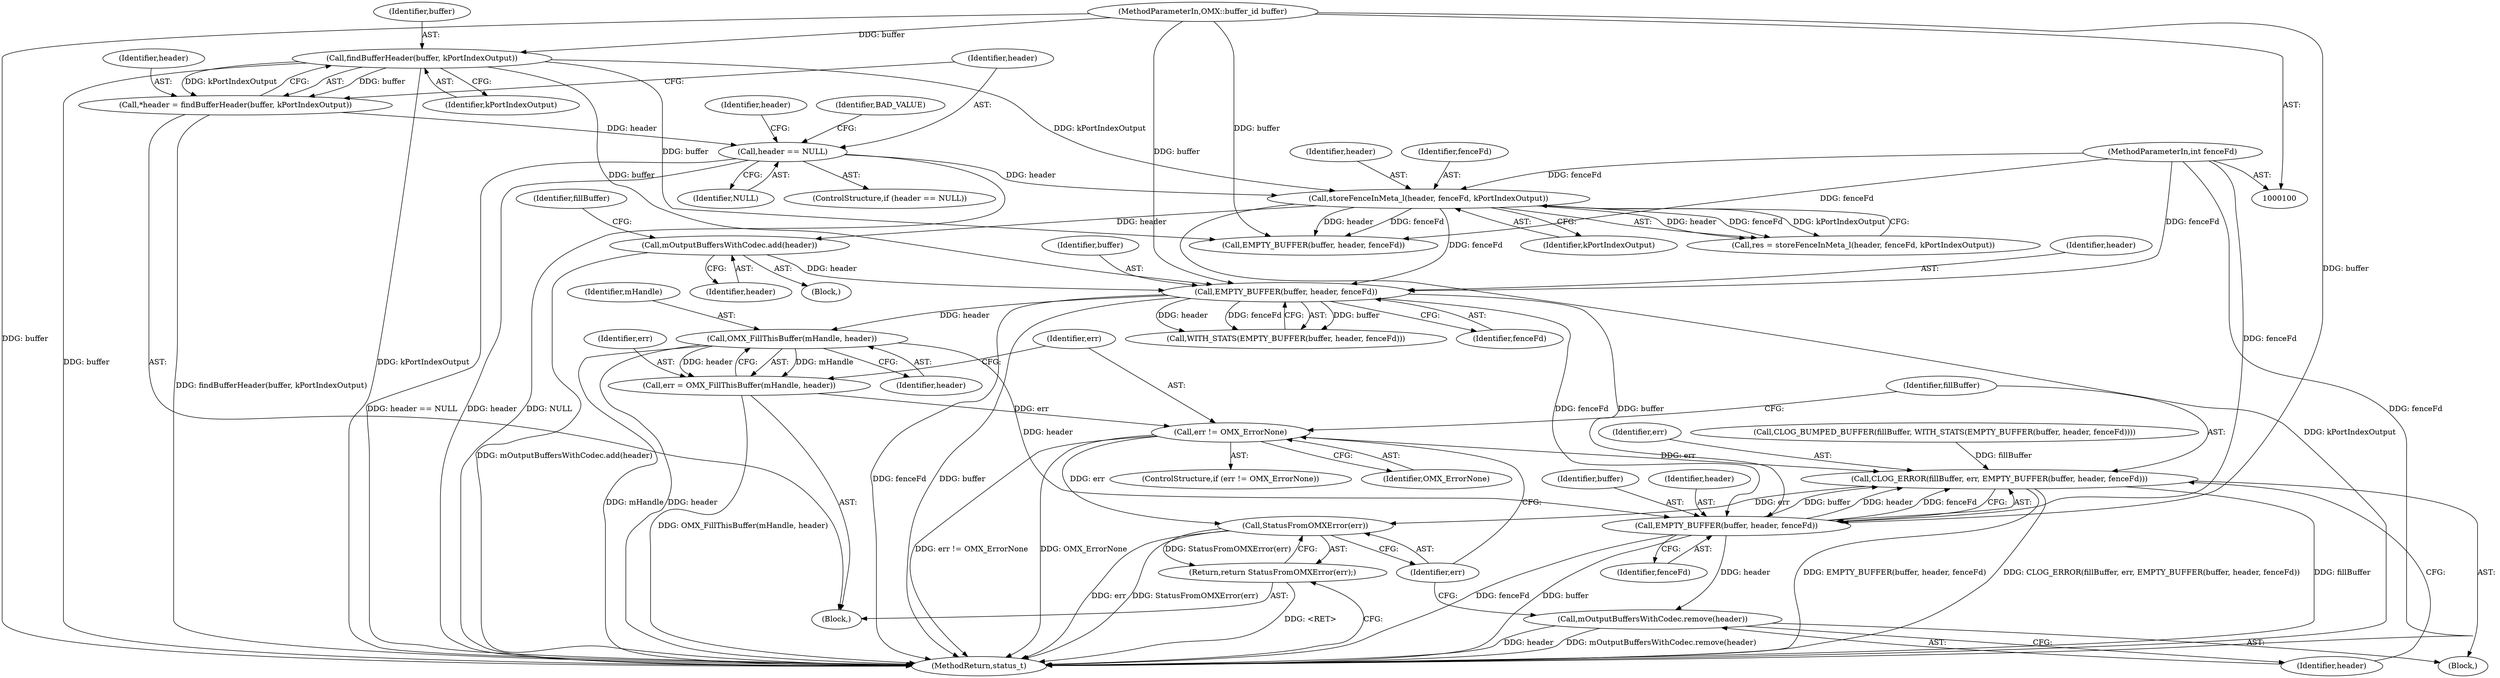 digraph "0_Android_b351eabb428c7ca85a34513c64601f437923d576_5@pointer" {
"1000168" [label="(Call,OMX_FillThisBuffer(mHandle, header))"];
"1000161" [label="(Call,EMPTY_BUFFER(buffer, header, fenceFd))"];
"1000108" [label="(Call,findBufferHeader(buffer, kPortIndexOutput))"];
"1000101" [label="(MethodParameterIn,OMX::buffer_id buffer)"];
"1000156" [label="(Call,mOutputBuffersWithCodec.add(header))"];
"1000136" [label="(Call,storeFenceInMeta_l(header, fenceFd, kPortIndexOutput))"];
"1000112" [label="(Call,header == NULL)"];
"1000106" [label="(Call,*header = findBufferHeader(buffer, kPortIndexOutput))"];
"1000102" [label="(MethodParameterIn,int fenceFd)"];
"1000166" [label="(Call,err = OMX_FillThisBuffer(mHandle, header))"];
"1000172" [label="(Call,err != OMX_ErrorNone)"];
"1000176" [label="(Call,CLOG_ERROR(fillBuffer, err, EMPTY_BUFFER(buffer, header, fenceFd)))"];
"1000187" [label="(Call,StatusFromOMXError(err))"];
"1000186" [label="(Return,return StatusFromOMXError(err);)"];
"1000179" [label="(Call,EMPTY_BUFFER(buffer, header, fenceFd))"];
"1000184" [label="(Call,mOutputBuffersWithCodec.remove(header))"];
"1000189" [label="(MethodReturn,status_t)"];
"1000112" [label="(Call,header == NULL)"];
"1000161" [label="(Call,EMPTY_BUFFER(buffer, header, fenceFd))"];
"1000178" [label="(Identifier,err)"];
"1000157" [label="(Identifier,header)"];
"1000171" [label="(ControlStructure,if (err != OMX_ErrorNone))"];
"1000177" [label="(Identifier,fillBuffer)"];
"1000136" [label="(Call,storeFenceInMeta_l(header, fenceFd, kPortIndexOutput))"];
"1000163" [label="(Identifier,header)"];
"1000108" [label="(Call,findBufferHeader(buffer, kPortIndexOutput))"];
"1000160" [label="(Call,WITH_STATS(EMPTY_BUFFER(buffer, header, fenceFd)))"];
"1000186" [label="(Return,return StatusFromOMXError(err);)"];
"1000169" [label="(Identifier,mHandle)"];
"1000164" [label="(Identifier,fenceFd)"];
"1000170" [label="(Identifier,header)"];
"1000166" [label="(Call,err = OMX_FillThisBuffer(mHandle, header))"];
"1000134" [label="(Call,res = storeFenceInMeta_l(header, fenceFd, kPortIndexOutput))"];
"1000182" [label="(Identifier,fenceFd)"];
"1000156" [label="(Call,mOutputBuffersWithCodec.add(header))"];
"1000187" [label="(Call,StatusFromOMXError(err))"];
"1000180" [label="(Identifier,buffer)"];
"1000174" [label="(Identifier,OMX_ErrorNone)"];
"1000188" [label="(Identifier,err)"];
"1000117" [label="(Identifier,BAD_VALUE)"];
"1000184" [label="(Call,mOutputBuffersWithCodec.remove(header))"];
"1000110" [label="(Identifier,kPortIndexOutput)"];
"1000148" [label="(Call,EMPTY_BUFFER(buffer, header, fenceFd))"];
"1000179" [label="(Call,EMPTY_BUFFER(buffer, header, fenceFd))"];
"1000173" [label="(Identifier,err)"];
"1000111" [label="(ControlStructure,if (header == NULL))"];
"1000137" [label="(Identifier,header)"];
"1000159" [label="(Identifier,fillBuffer)"];
"1000167" [label="(Identifier,err)"];
"1000181" [label="(Identifier,header)"];
"1000162" [label="(Identifier,buffer)"];
"1000120" [label="(Identifier,header)"];
"1000176" [label="(Call,CLOG_ERROR(fillBuffer, err, EMPTY_BUFFER(buffer, header, fenceFd)))"];
"1000168" [label="(Call,OMX_FillThisBuffer(mHandle, header))"];
"1000158" [label="(Call,CLOG_BUMPED_BUFFER(fillBuffer, WITH_STATS(EMPTY_BUFFER(buffer, header, fenceFd))))"];
"1000185" [label="(Identifier,header)"];
"1000101" [label="(MethodParameterIn,OMX::buffer_id buffer)"];
"1000102" [label="(MethodParameterIn,int fenceFd)"];
"1000154" [label="(Block,)"];
"1000138" [label="(Identifier,fenceFd)"];
"1000103" [label="(Block,)"];
"1000175" [label="(Block,)"];
"1000114" [label="(Identifier,NULL)"];
"1000109" [label="(Identifier,buffer)"];
"1000107" [label="(Identifier,header)"];
"1000139" [label="(Identifier,kPortIndexOutput)"];
"1000113" [label="(Identifier,header)"];
"1000106" [label="(Call,*header = findBufferHeader(buffer, kPortIndexOutput))"];
"1000172" [label="(Call,err != OMX_ErrorNone)"];
"1000168" -> "1000166"  [label="AST: "];
"1000168" -> "1000170"  [label="CFG: "];
"1000169" -> "1000168"  [label="AST: "];
"1000170" -> "1000168"  [label="AST: "];
"1000166" -> "1000168"  [label="CFG: "];
"1000168" -> "1000189"  [label="DDG: mHandle"];
"1000168" -> "1000189"  [label="DDG: header"];
"1000168" -> "1000166"  [label="DDG: mHandle"];
"1000168" -> "1000166"  [label="DDG: header"];
"1000161" -> "1000168"  [label="DDG: header"];
"1000168" -> "1000179"  [label="DDG: header"];
"1000161" -> "1000160"  [label="AST: "];
"1000161" -> "1000164"  [label="CFG: "];
"1000162" -> "1000161"  [label="AST: "];
"1000163" -> "1000161"  [label="AST: "];
"1000164" -> "1000161"  [label="AST: "];
"1000160" -> "1000161"  [label="CFG: "];
"1000161" -> "1000189"  [label="DDG: fenceFd"];
"1000161" -> "1000189"  [label="DDG: buffer"];
"1000161" -> "1000160"  [label="DDG: buffer"];
"1000161" -> "1000160"  [label="DDG: header"];
"1000161" -> "1000160"  [label="DDG: fenceFd"];
"1000108" -> "1000161"  [label="DDG: buffer"];
"1000101" -> "1000161"  [label="DDG: buffer"];
"1000156" -> "1000161"  [label="DDG: header"];
"1000136" -> "1000161"  [label="DDG: fenceFd"];
"1000102" -> "1000161"  [label="DDG: fenceFd"];
"1000161" -> "1000179"  [label="DDG: buffer"];
"1000161" -> "1000179"  [label="DDG: fenceFd"];
"1000108" -> "1000106"  [label="AST: "];
"1000108" -> "1000110"  [label="CFG: "];
"1000109" -> "1000108"  [label="AST: "];
"1000110" -> "1000108"  [label="AST: "];
"1000106" -> "1000108"  [label="CFG: "];
"1000108" -> "1000189"  [label="DDG: kPortIndexOutput"];
"1000108" -> "1000189"  [label="DDG: buffer"];
"1000108" -> "1000106"  [label="DDG: buffer"];
"1000108" -> "1000106"  [label="DDG: kPortIndexOutput"];
"1000101" -> "1000108"  [label="DDG: buffer"];
"1000108" -> "1000136"  [label="DDG: kPortIndexOutput"];
"1000108" -> "1000148"  [label="DDG: buffer"];
"1000101" -> "1000100"  [label="AST: "];
"1000101" -> "1000189"  [label="DDG: buffer"];
"1000101" -> "1000148"  [label="DDG: buffer"];
"1000101" -> "1000179"  [label="DDG: buffer"];
"1000156" -> "1000154"  [label="AST: "];
"1000156" -> "1000157"  [label="CFG: "];
"1000157" -> "1000156"  [label="AST: "];
"1000159" -> "1000156"  [label="CFG: "];
"1000156" -> "1000189"  [label="DDG: mOutputBuffersWithCodec.add(header)"];
"1000136" -> "1000156"  [label="DDG: header"];
"1000136" -> "1000134"  [label="AST: "];
"1000136" -> "1000139"  [label="CFG: "];
"1000137" -> "1000136"  [label="AST: "];
"1000138" -> "1000136"  [label="AST: "];
"1000139" -> "1000136"  [label="AST: "];
"1000134" -> "1000136"  [label="CFG: "];
"1000136" -> "1000189"  [label="DDG: kPortIndexOutput"];
"1000136" -> "1000134"  [label="DDG: header"];
"1000136" -> "1000134"  [label="DDG: fenceFd"];
"1000136" -> "1000134"  [label="DDG: kPortIndexOutput"];
"1000112" -> "1000136"  [label="DDG: header"];
"1000102" -> "1000136"  [label="DDG: fenceFd"];
"1000136" -> "1000148"  [label="DDG: header"];
"1000136" -> "1000148"  [label="DDG: fenceFd"];
"1000112" -> "1000111"  [label="AST: "];
"1000112" -> "1000114"  [label="CFG: "];
"1000113" -> "1000112"  [label="AST: "];
"1000114" -> "1000112"  [label="AST: "];
"1000117" -> "1000112"  [label="CFG: "];
"1000120" -> "1000112"  [label="CFG: "];
"1000112" -> "1000189"  [label="DDG: NULL"];
"1000112" -> "1000189"  [label="DDG: header == NULL"];
"1000112" -> "1000189"  [label="DDG: header"];
"1000106" -> "1000112"  [label="DDG: header"];
"1000106" -> "1000103"  [label="AST: "];
"1000107" -> "1000106"  [label="AST: "];
"1000113" -> "1000106"  [label="CFG: "];
"1000106" -> "1000189"  [label="DDG: findBufferHeader(buffer, kPortIndexOutput)"];
"1000102" -> "1000100"  [label="AST: "];
"1000102" -> "1000189"  [label="DDG: fenceFd"];
"1000102" -> "1000148"  [label="DDG: fenceFd"];
"1000102" -> "1000179"  [label="DDG: fenceFd"];
"1000166" -> "1000103"  [label="AST: "];
"1000167" -> "1000166"  [label="AST: "];
"1000173" -> "1000166"  [label="CFG: "];
"1000166" -> "1000189"  [label="DDG: OMX_FillThisBuffer(mHandle, header)"];
"1000166" -> "1000172"  [label="DDG: err"];
"1000172" -> "1000171"  [label="AST: "];
"1000172" -> "1000174"  [label="CFG: "];
"1000173" -> "1000172"  [label="AST: "];
"1000174" -> "1000172"  [label="AST: "];
"1000177" -> "1000172"  [label="CFG: "];
"1000188" -> "1000172"  [label="CFG: "];
"1000172" -> "1000189"  [label="DDG: err != OMX_ErrorNone"];
"1000172" -> "1000189"  [label="DDG: OMX_ErrorNone"];
"1000172" -> "1000176"  [label="DDG: err"];
"1000172" -> "1000187"  [label="DDG: err"];
"1000176" -> "1000175"  [label="AST: "];
"1000176" -> "1000179"  [label="CFG: "];
"1000177" -> "1000176"  [label="AST: "];
"1000178" -> "1000176"  [label="AST: "];
"1000179" -> "1000176"  [label="AST: "];
"1000185" -> "1000176"  [label="CFG: "];
"1000176" -> "1000189"  [label="DDG: EMPTY_BUFFER(buffer, header, fenceFd)"];
"1000176" -> "1000189"  [label="DDG: CLOG_ERROR(fillBuffer, err, EMPTY_BUFFER(buffer, header, fenceFd))"];
"1000176" -> "1000189"  [label="DDG: fillBuffer"];
"1000158" -> "1000176"  [label="DDG: fillBuffer"];
"1000179" -> "1000176"  [label="DDG: buffer"];
"1000179" -> "1000176"  [label="DDG: header"];
"1000179" -> "1000176"  [label="DDG: fenceFd"];
"1000176" -> "1000187"  [label="DDG: err"];
"1000187" -> "1000186"  [label="AST: "];
"1000187" -> "1000188"  [label="CFG: "];
"1000188" -> "1000187"  [label="AST: "];
"1000186" -> "1000187"  [label="CFG: "];
"1000187" -> "1000189"  [label="DDG: err"];
"1000187" -> "1000189"  [label="DDG: StatusFromOMXError(err)"];
"1000187" -> "1000186"  [label="DDG: StatusFromOMXError(err)"];
"1000186" -> "1000103"  [label="AST: "];
"1000189" -> "1000186"  [label="CFG: "];
"1000186" -> "1000189"  [label="DDG: <RET>"];
"1000179" -> "1000182"  [label="CFG: "];
"1000180" -> "1000179"  [label="AST: "];
"1000181" -> "1000179"  [label="AST: "];
"1000182" -> "1000179"  [label="AST: "];
"1000179" -> "1000189"  [label="DDG: buffer"];
"1000179" -> "1000189"  [label="DDG: fenceFd"];
"1000179" -> "1000184"  [label="DDG: header"];
"1000184" -> "1000175"  [label="AST: "];
"1000184" -> "1000185"  [label="CFG: "];
"1000185" -> "1000184"  [label="AST: "];
"1000188" -> "1000184"  [label="CFG: "];
"1000184" -> "1000189"  [label="DDG: header"];
"1000184" -> "1000189"  [label="DDG: mOutputBuffersWithCodec.remove(header)"];
}

